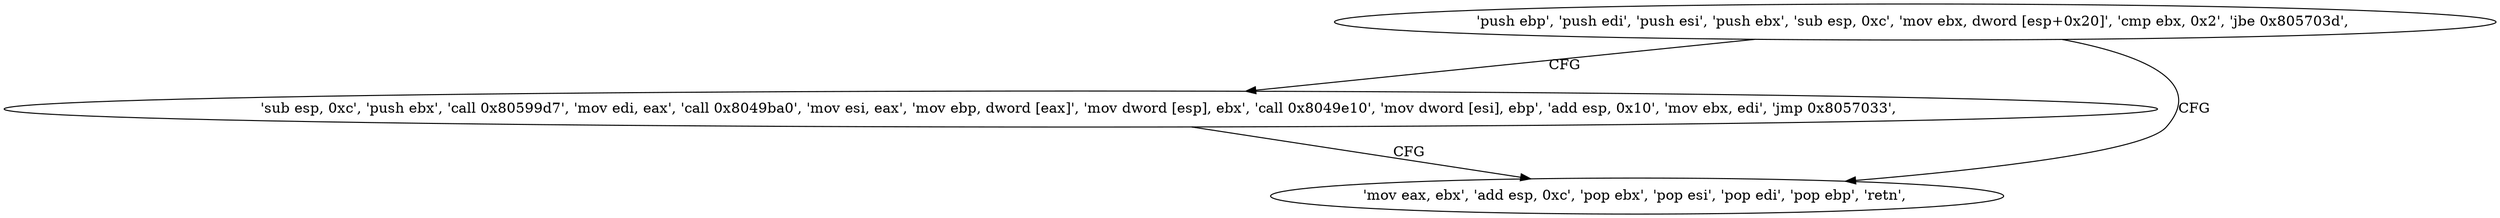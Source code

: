 digraph "func" {
"134574115" [label = "'push ebp', 'push edi', 'push esi', 'push ebx', 'sub esp, 0xc', 'mov ebx, dword [esp+0x20]', 'cmp ebx, 0x2', 'jbe 0x805703d', " ]
"134574141" [label = "'sub esp, 0xc', 'push ebx', 'call 0x80599d7', 'mov edi, eax', 'call 0x8049ba0', 'mov esi, eax', 'mov ebp, dword [eax]', 'mov dword [esp], ebx', 'call 0x8049e10', 'mov dword [esi], ebp', 'add esp, 0x10', 'mov ebx, edi', 'jmp 0x8057033', " ]
"134574131" [label = "'mov eax, ebx', 'add esp, 0xc', 'pop ebx', 'pop esi', 'pop edi', 'pop ebp', 'retn', " ]
"134574115" -> "134574141" [ label = "CFG" ]
"134574115" -> "134574131" [ label = "CFG" ]
"134574141" -> "134574131" [ label = "CFG" ]
}
